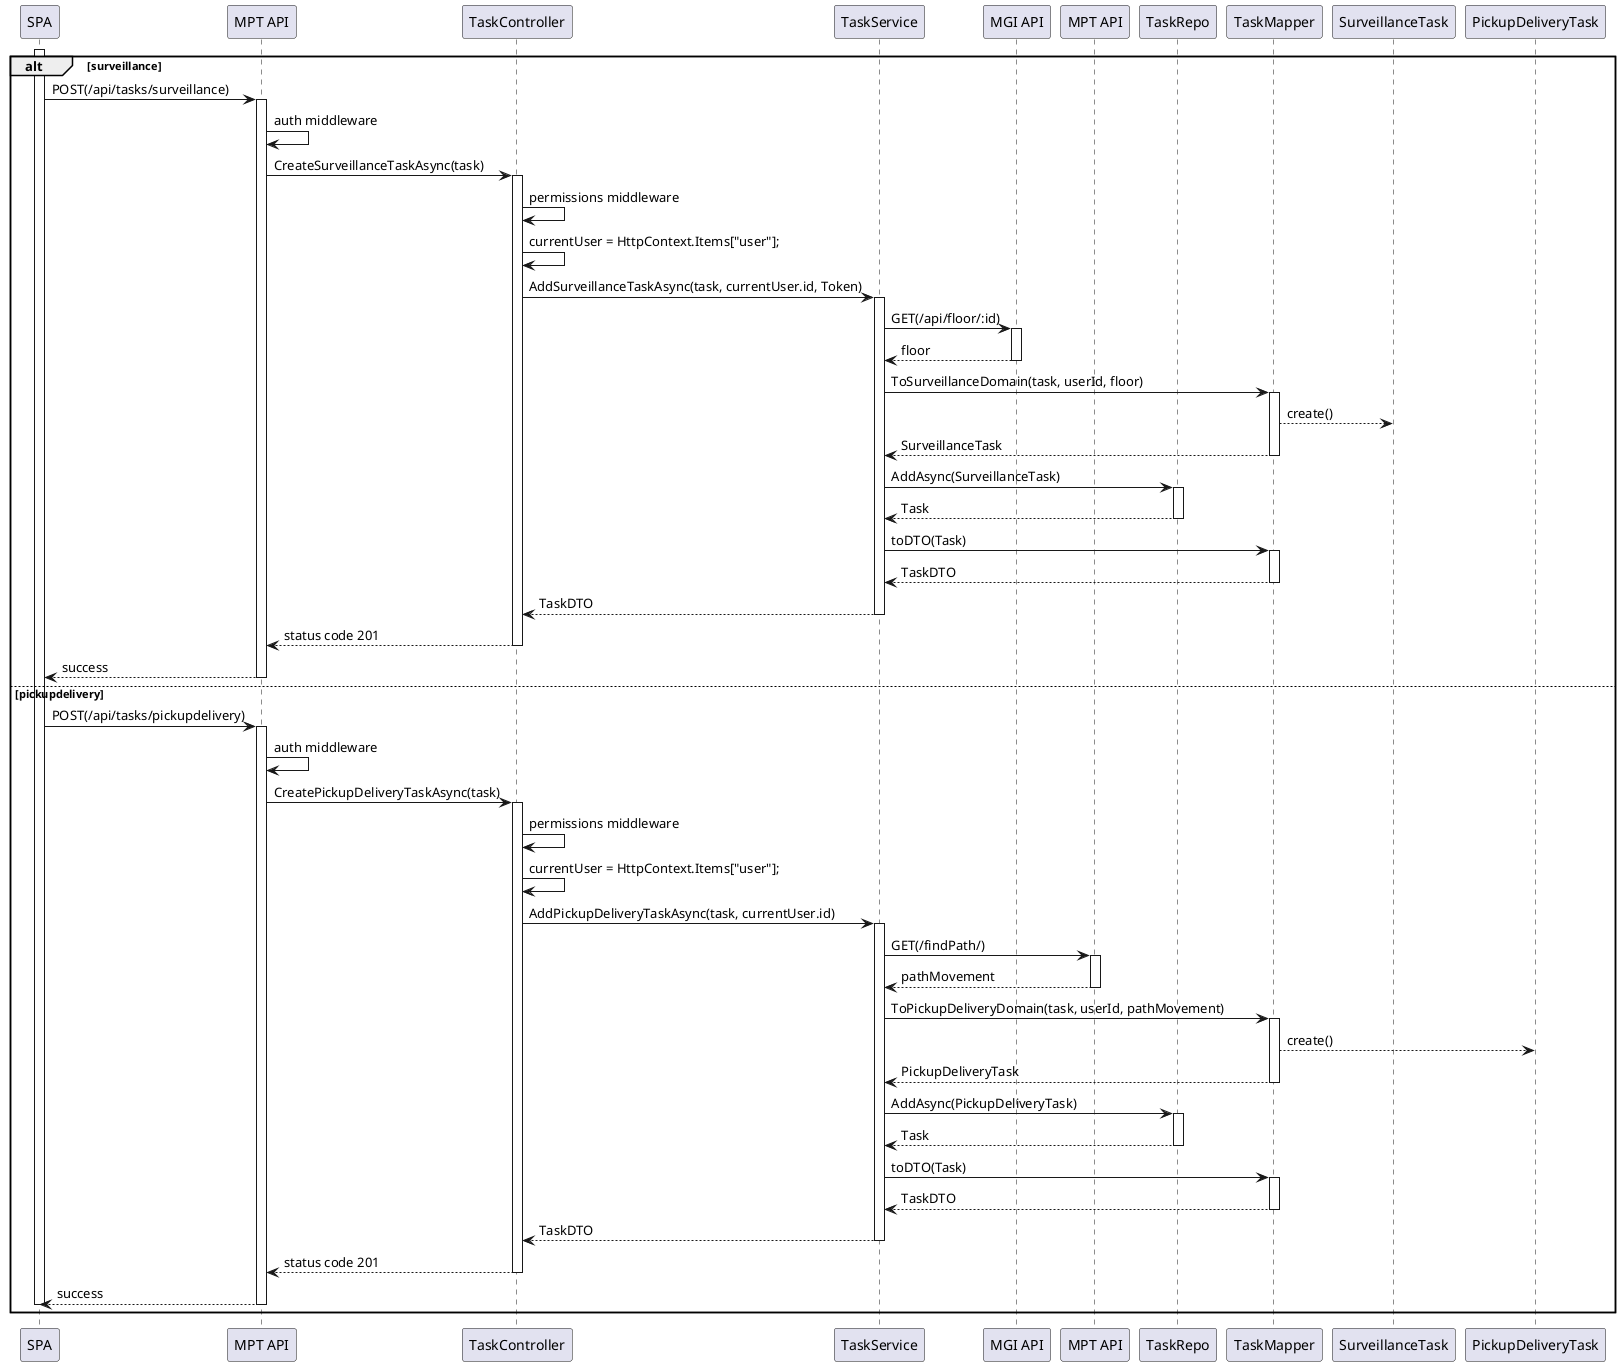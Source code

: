 @startuml
participant SPA
participant "MPT API" as API
participant "TaskController" as Ctrl
participant "TaskService" as Srv
participant "MGI API" as API2
participant "MPT API" as API3
participant "TaskRepo" as Repo
participant "TaskMapper" as Map
participant "SurveillanceTask" as SurveillanceTask
participant "PickupDeliveryTask" as PickupDeliveryTask

alt surveillance
    activate SPA
    SPA -> API: POST(/api/tasks/surveillance)
    activate API

    API -> API: auth middleware 
    API -> Ctrl: CreateSurveillanceTaskAsync(task)
    activate Ctrl

    Ctrl -> Ctrl: permissions middleware 
    Ctrl -> Ctrl: currentUser = HttpContext.Items["user"];
    Ctrl -> Srv: AddSurveillanceTaskAsync(task, currentUser.id, Token)
    activate Srv

    Srv -> API2: GET(/api/floor/:id)
    activate API2
    API2 --> Srv: floor
    deactivate API2

    Srv -> Map: ToSurveillanceDomain(task, userId, floor)
    activate Map
    Map --> SurveillanceTask: create()
    Map --> Srv: SurveillanceTask
    deactivate Map

    Srv -> Repo: AddAsync(SurveillanceTask)
    activate Repo
    Repo --> Srv: Task
    deactivate Repo

    Srv -> Map: toDTO(Task)
    activate Map
    Map --> Srv: TaskDTO
    deactivate Map

    Srv --> Ctrl: TaskDTO
    deactivate Srv

    Ctrl --> API: status code 201
    deactivate Ctrl

    API --> SPA: success
    deactivate API

else pickupdelivery

    SPA -> API: POST(/api/tasks/pickupdelivery)
    activate API

    API -> API: auth middleware 
    API -> Ctrl: CreatePickupDeliveryTaskAsync(task)
    activate Ctrl

    Ctrl -> Ctrl: permissions middleware 
    Ctrl -> Ctrl: currentUser = HttpContext.Items["user"];
    Ctrl -> Srv: AddPickupDeliveryTaskAsync(task, currentUser.id)
    activate Srv

    Srv -> API3: GET(/findPath/)
    activate API3
    API3 --> Srv: pathMovement
    deactivate API3

    Srv -> Map: ToPickupDeliveryDomain(task, userId, pathMovement)
    activate Map
    Map --> PickupDeliveryTask: create()
    Map --> Srv: PickupDeliveryTask
    deactivate Map

    Srv -> Repo: AddAsync(PickupDeliveryTask)
    activate Repo
    Repo --> Srv: Task
    deactivate Repo

    Srv -> Map: toDTO(Task)
    activate Map
    Map --> Srv: TaskDTO
    deactivate Map

    Srv --> Ctrl: TaskDTO
    deactivate Srv

    Ctrl --> API: status code 201
    deactivate Ctrl

    API --> SPA: success
    deactivate API
    deactivate SPA

end

@enduml